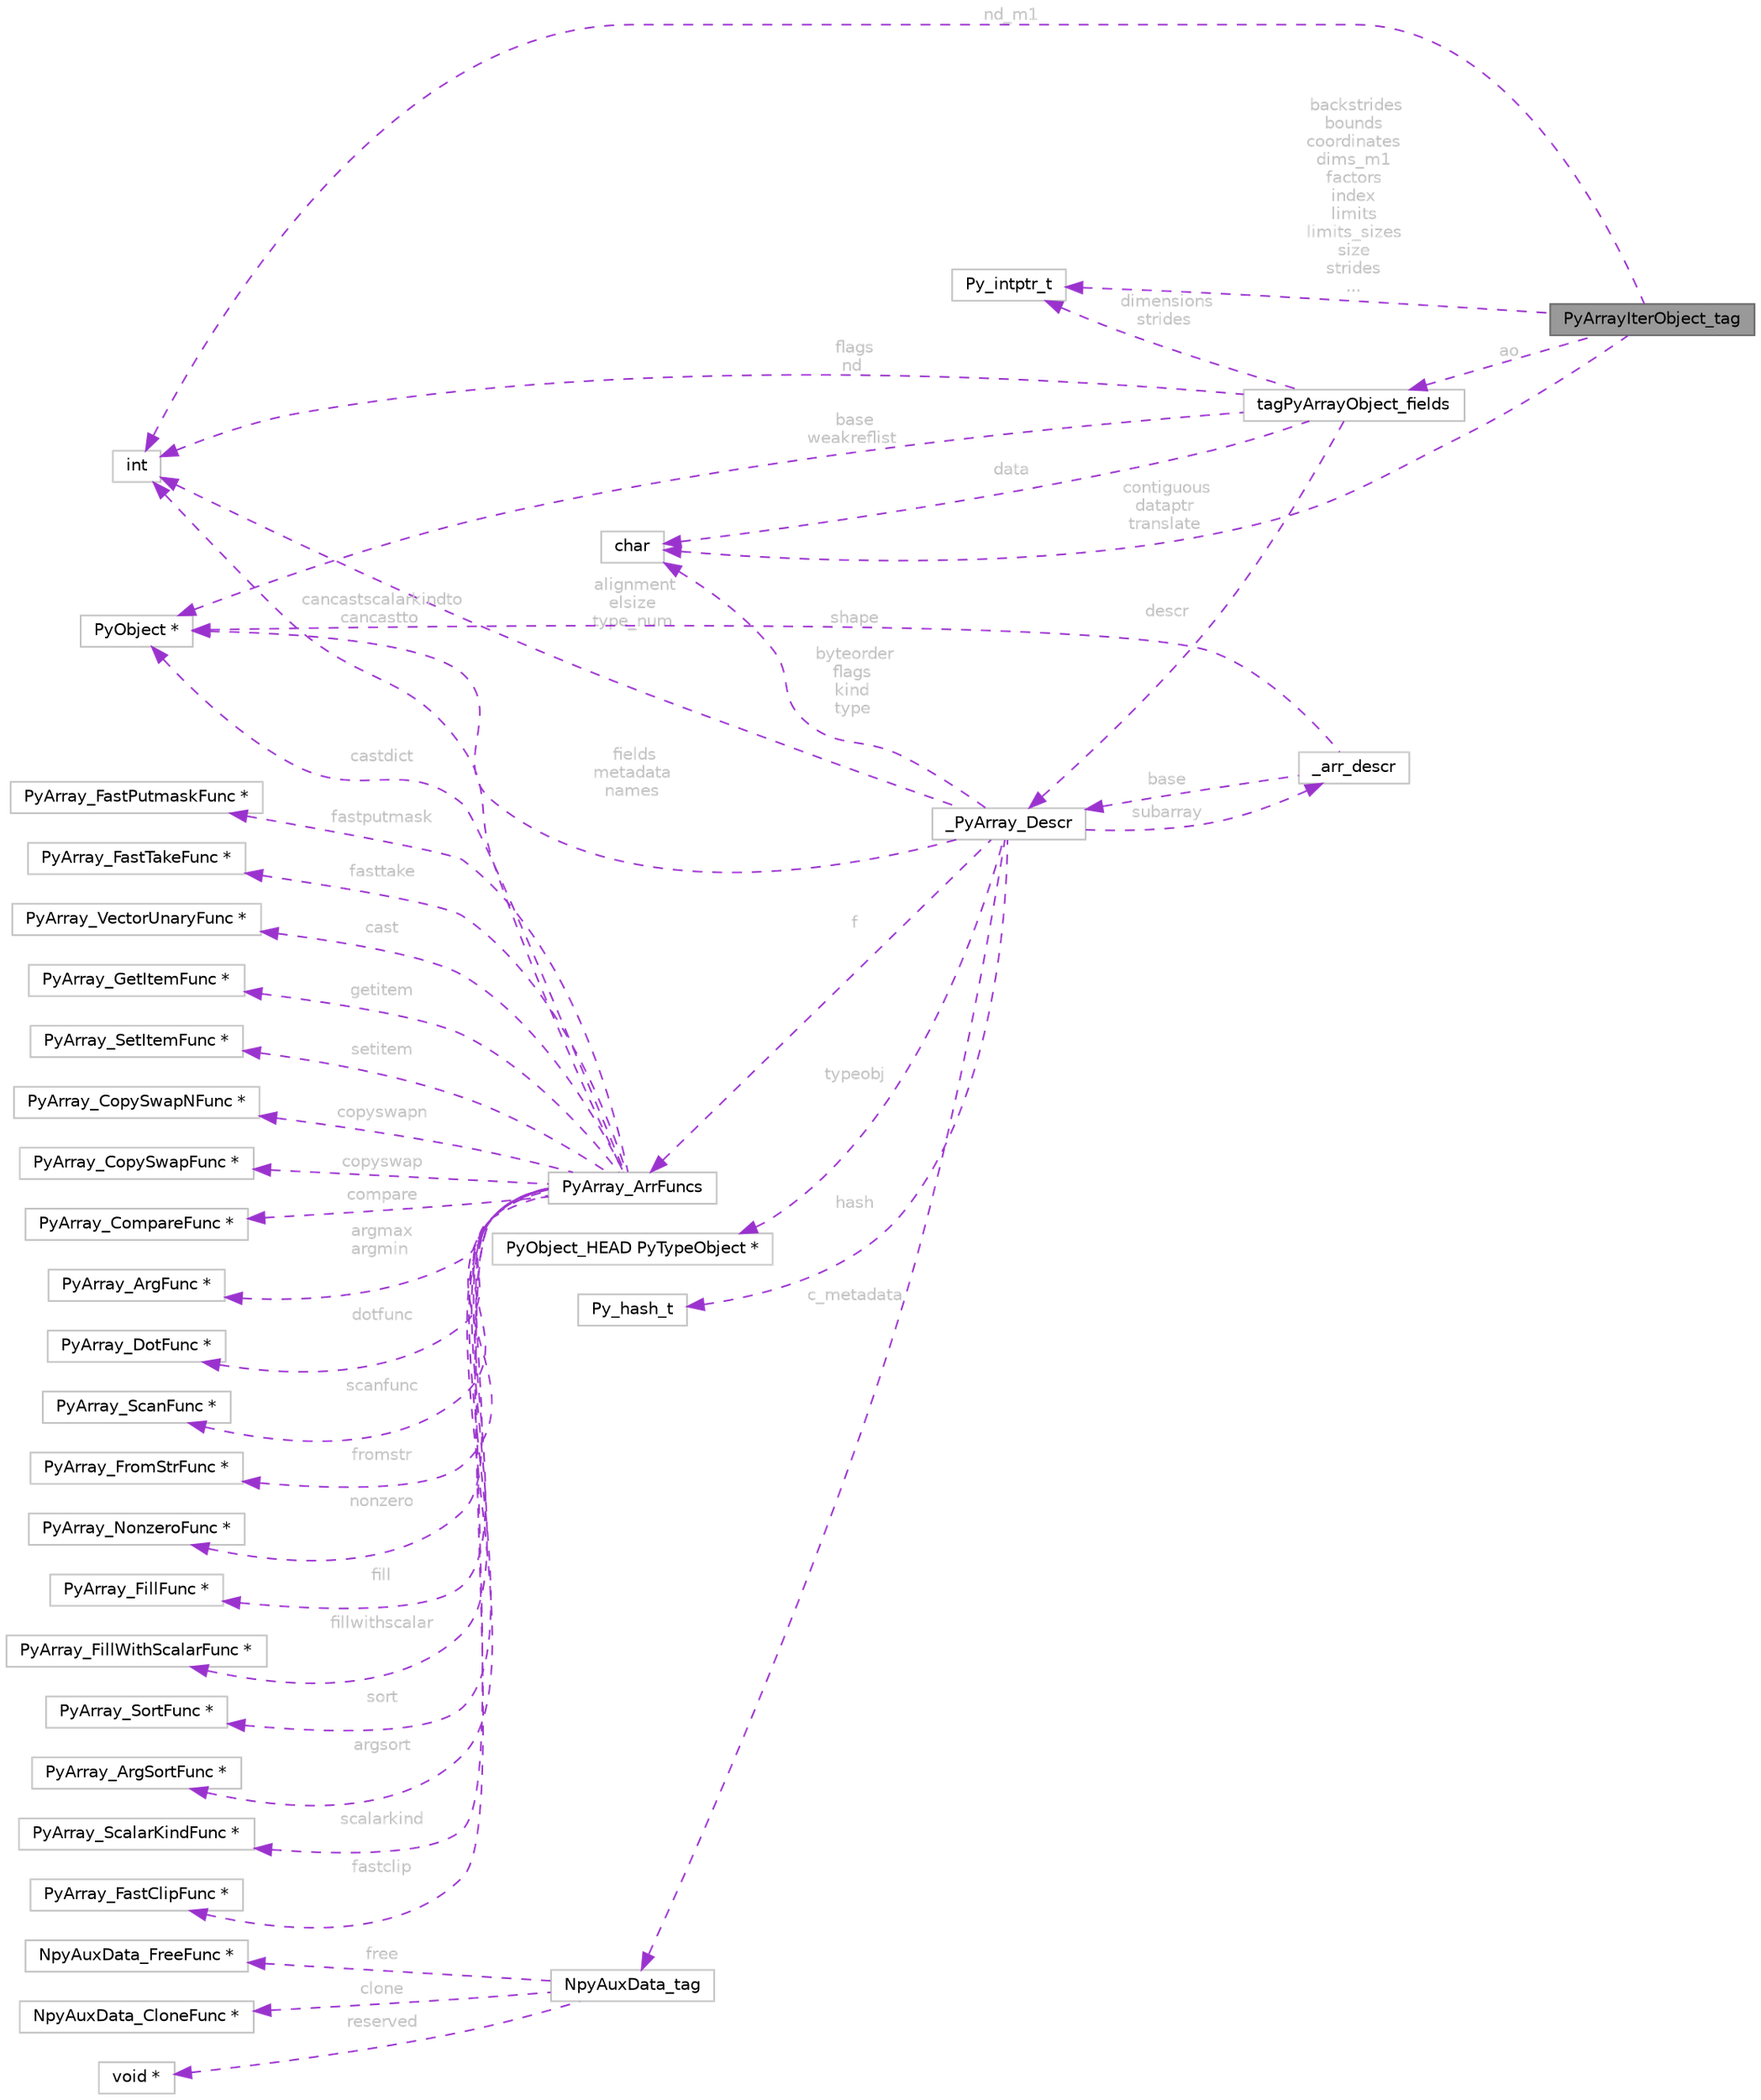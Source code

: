 digraph "PyArrayIterObject_tag"
{
 // LATEX_PDF_SIZE
  bgcolor="transparent";
  edge [fontname=Helvetica,fontsize=10,labelfontname=Helvetica,labelfontsize=10];
  node [fontname=Helvetica,fontsize=10,shape=box,height=0.2,width=0.4];
  rankdir="LR";
  Node1 [id="Node000001",label="PyArrayIterObject_tag",height=0.2,width=0.4,color="gray40", fillcolor="grey60", style="filled", fontcolor="black",tooltip=" "];
  Node2 -> Node1 [id="edge1_Node000001_Node000002",dir="back",color="darkorchid3",style="dashed",tooltip=" ",label=" nd_m1",fontcolor="grey" ];
  Node2 [id="Node000002",label="int",height=0.2,width=0.4,color="grey75", fillcolor="white", style="filled",tooltip=" "];
  Node3 -> Node1 [id="edge2_Node000001_Node000003",dir="back",color="darkorchid3",style="dashed",tooltip=" ",label=" backstrides\nbounds\ncoordinates\ndims_m1\nfactors\nindex\nlimits\nlimits_sizes\nsize\nstrides\n...",fontcolor="grey" ];
  Node3 [id="Node000003",label="Py_intptr_t",height=0.2,width=0.4,color="grey75", fillcolor="white", style="filled",tooltip=" "];
  Node4 -> Node1 [id="edge3_Node000001_Node000004",dir="back",color="darkorchid3",style="dashed",tooltip=" ",label=" ao",fontcolor="grey" ];
  Node4 [id="Node000004",label="tagPyArrayObject_fields",height=0.2,width=0.4,color="grey75", fillcolor="white", style="filled",URL="$dd/d57/structtagPyArrayObject__fields.html",tooltip=" "];
  Node5 -> Node4 [id="edge4_Node000004_Node000005",dir="back",color="darkorchid3",style="dashed",tooltip=" ",label=" data",fontcolor="grey" ];
  Node5 [id="Node000005",label="char",height=0.2,width=0.4,color="grey75", fillcolor="white", style="filled",tooltip=" "];
  Node2 -> Node4 [id="edge5_Node000004_Node000002",dir="back",color="darkorchid3",style="dashed",tooltip=" ",label=" flags\nnd",fontcolor="grey" ];
  Node3 -> Node4 [id="edge6_Node000004_Node000003",dir="back",color="darkorchid3",style="dashed",tooltip=" ",label=" dimensions\nstrides",fontcolor="grey" ];
  Node6 -> Node4 [id="edge7_Node000004_Node000006",dir="back",color="darkorchid3",style="dashed",tooltip=" ",label=" base\nweakreflist",fontcolor="grey" ];
  Node6 [id="Node000006",label="PyObject *",height=0.2,width=0.4,color="grey75", fillcolor="white", style="filled",tooltip=" "];
  Node7 -> Node4 [id="edge8_Node000004_Node000007",dir="back",color="darkorchid3",style="dashed",tooltip=" ",label=" descr",fontcolor="grey" ];
  Node7 [id="Node000007",label="_PyArray_Descr",height=0.2,width=0.4,color="grey75", fillcolor="white", style="filled",URL="$d9/ddb/struct__PyArray__Descr.html",tooltip=" "];
  Node8 -> Node7 [id="edge9_Node000007_Node000008",dir="back",color="darkorchid3",style="dashed",tooltip=" ",label=" typeobj",fontcolor="grey" ];
  Node8 [id="Node000008",label="PyObject_HEAD PyTypeObject *",height=0.2,width=0.4,color="grey75", fillcolor="white", style="filled",tooltip=" "];
  Node5 -> Node7 [id="edge10_Node000007_Node000005",dir="back",color="darkorchid3",style="dashed",tooltip=" ",label=" byteorder\nflags\nkind\ntype",fontcolor="grey" ];
  Node2 -> Node7 [id="edge11_Node000007_Node000002",dir="back",color="darkorchid3",style="dashed",tooltip=" ",label=" alignment\nelsize\ntype_num",fontcolor="grey" ];
  Node9 -> Node7 [id="edge12_Node000007_Node000009",dir="back",color="darkorchid3",style="dashed",tooltip=" ",label=" subarray",fontcolor="grey" ];
  Node9 [id="Node000009",label="_arr_descr",height=0.2,width=0.4,color="grey75", fillcolor="white", style="filled",URL="$d4/d79/struct__arr__descr.html",tooltip=" "];
  Node7 -> Node9 [id="edge13_Node000009_Node000007",dir="back",color="darkorchid3",style="dashed",tooltip=" ",label=" base",fontcolor="grey" ];
  Node6 -> Node9 [id="edge14_Node000009_Node000006",dir="back",color="darkorchid3",style="dashed",tooltip=" ",label=" shape",fontcolor="grey" ];
  Node6 -> Node7 [id="edge15_Node000007_Node000006",dir="back",color="darkorchid3",style="dashed",tooltip=" ",label=" fields\nmetadata\nnames",fontcolor="grey" ];
  Node10 -> Node7 [id="edge16_Node000007_Node000010",dir="back",color="darkorchid3",style="dashed",tooltip=" ",label=" f",fontcolor="grey" ];
  Node10 [id="Node000010",label="PyArray_ArrFuncs",height=0.2,width=0.4,color="grey75", fillcolor="white", style="filled",URL="$db/dc3/structPyArray__ArrFuncs.html",tooltip=" "];
  Node11 -> Node10 [id="edge17_Node000010_Node000011",dir="back",color="darkorchid3",style="dashed",tooltip=" ",label=" cast",fontcolor="grey" ];
  Node11 [id="Node000011",label="PyArray_VectorUnaryFunc *",height=0.2,width=0.4,color="grey75", fillcolor="white", style="filled",tooltip=" "];
  Node12 -> Node10 [id="edge18_Node000010_Node000012",dir="back",color="darkorchid3",style="dashed",tooltip=" ",label=" getitem",fontcolor="grey" ];
  Node12 [id="Node000012",label="PyArray_GetItemFunc *",height=0.2,width=0.4,color="grey75", fillcolor="white", style="filled",tooltip=" "];
  Node13 -> Node10 [id="edge19_Node000010_Node000013",dir="back",color="darkorchid3",style="dashed",tooltip=" ",label=" setitem",fontcolor="grey" ];
  Node13 [id="Node000013",label="PyArray_SetItemFunc *",height=0.2,width=0.4,color="grey75", fillcolor="white", style="filled",tooltip=" "];
  Node14 -> Node10 [id="edge20_Node000010_Node000014",dir="back",color="darkorchid3",style="dashed",tooltip=" ",label=" copyswapn",fontcolor="grey" ];
  Node14 [id="Node000014",label="PyArray_CopySwapNFunc *",height=0.2,width=0.4,color="grey75", fillcolor="white", style="filled",tooltip=" "];
  Node15 -> Node10 [id="edge21_Node000010_Node000015",dir="back",color="darkorchid3",style="dashed",tooltip=" ",label=" copyswap",fontcolor="grey" ];
  Node15 [id="Node000015",label="PyArray_CopySwapFunc *",height=0.2,width=0.4,color="grey75", fillcolor="white", style="filled",tooltip=" "];
  Node16 -> Node10 [id="edge22_Node000010_Node000016",dir="back",color="darkorchid3",style="dashed",tooltip=" ",label=" compare",fontcolor="grey" ];
  Node16 [id="Node000016",label="PyArray_CompareFunc *",height=0.2,width=0.4,color="grey75", fillcolor="white", style="filled",tooltip=" "];
  Node17 -> Node10 [id="edge23_Node000010_Node000017",dir="back",color="darkorchid3",style="dashed",tooltip=" ",label=" argmax\nargmin",fontcolor="grey" ];
  Node17 [id="Node000017",label="PyArray_ArgFunc *",height=0.2,width=0.4,color="grey75", fillcolor="white", style="filled",tooltip=" "];
  Node18 -> Node10 [id="edge24_Node000010_Node000018",dir="back",color="darkorchid3",style="dashed",tooltip=" ",label=" dotfunc",fontcolor="grey" ];
  Node18 [id="Node000018",label="PyArray_DotFunc *",height=0.2,width=0.4,color="grey75", fillcolor="white", style="filled",tooltip=" "];
  Node19 -> Node10 [id="edge25_Node000010_Node000019",dir="back",color="darkorchid3",style="dashed",tooltip=" ",label=" scanfunc",fontcolor="grey" ];
  Node19 [id="Node000019",label="PyArray_ScanFunc *",height=0.2,width=0.4,color="grey75", fillcolor="white", style="filled",tooltip=" "];
  Node20 -> Node10 [id="edge26_Node000010_Node000020",dir="back",color="darkorchid3",style="dashed",tooltip=" ",label=" fromstr",fontcolor="grey" ];
  Node20 [id="Node000020",label="PyArray_FromStrFunc *",height=0.2,width=0.4,color="grey75", fillcolor="white", style="filled",tooltip=" "];
  Node21 -> Node10 [id="edge27_Node000010_Node000021",dir="back",color="darkorchid3",style="dashed",tooltip=" ",label=" nonzero",fontcolor="grey" ];
  Node21 [id="Node000021",label="PyArray_NonzeroFunc *",height=0.2,width=0.4,color="grey75", fillcolor="white", style="filled",tooltip=" "];
  Node22 -> Node10 [id="edge28_Node000010_Node000022",dir="back",color="darkorchid3",style="dashed",tooltip=" ",label=" fill",fontcolor="grey" ];
  Node22 [id="Node000022",label="PyArray_FillFunc *",height=0.2,width=0.4,color="grey75", fillcolor="white", style="filled",tooltip=" "];
  Node23 -> Node10 [id="edge29_Node000010_Node000023",dir="back",color="darkorchid3",style="dashed",tooltip=" ",label=" fillwithscalar",fontcolor="grey" ];
  Node23 [id="Node000023",label="PyArray_FillWithScalarFunc *",height=0.2,width=0.4,color="grey75", fillcolor="white", style="filled",tooltip=" "];
  Node24 -> Node10 [id="edge30_Node000010_Node000024",dir="back",color="darkorchid3",style="dashed",tooltip=" ",label=" sort",fontcolor="grey" ];
  Node24 [id="Node000024",label="PyArray_SortFunc *",height=0.2,width=0.4,color="grey75", fillcolor="white", style="filled",tooltip=" "];
  Node25 -> Node10 [id="edge31_Node000010_Node000025",dir="back",color="darkorchid3",style="dashed",tooltip=" ",label=" argsort",fontcolor="grey" ];
  Node25 [id="Node000025",label="PyArray_ArgSortFunc *",height=0.2,width=0.4,color="grey75", fillcolor="white", style="filled",tooltip=" "];
  Node6 -> Node10 [id="edge32_Node000010_Node000006",dir="back",color="darkorchid3",style="dashed",tooltip=" ",label=" castdict",fontcolor="grey" ];
  Node26 -> Node10 [id="edge33_Node000010_Node000026",dir="back",color="darkorchid3",style="dashed",tooltip=" ",label=" scalarkind",fontcolor="grey" ];
  Node26 [id="Node000026",label="PyArray_ScalarKindFunc *",height=0.2,width=0.4,color="grey75", fillcolor="white", style="filled",tooltip=" "];
  Node2 -> Node10 [id="edge34_Node000010_Node000002",dir="back",color="darkorchid3",style="dashed",tooltip=" ",label=" cancastscalarkindto\ncancastto",fontcolor="grey" ];
  Node27 -> Node10 [id="edge35_Node000010_Node000027",dir="back",color="darkorchid3",style="dashed",tooltip=" ",label=" fastclip",fontcolor="grey" ];
  Node27 [id="Node000027",label="PyArray_FastClipFunc *",height=0.2,width=0.4,color="grey75", fillcolor="white", style="filled",tooltip=" "];
  Node28 -> Node10 [id="edge36_Node000010_Node000028",dir="back",color="darkorchid3",style="dashed",tooltip=" ",label=" fastputmask",fontcolor="grey" ];
  Node28 [id="Node000028",label="PyArray_FastPutmaskFunc *",height=0.2,width=0.4,color="grey75", fillcolor="white", style="filled",tooltip=" "];
  Node29 -> Node10 [id="edge37_Node000010_Node000029",dir="back",color="darkorchid3",style="dashed",tooltip=" ",label=" fasttake",fontcolor="grey" ];
  Node29 [id="Node000029",label="PyArray_FastTakeFunc *",height=0.2,width=0.4,color="grey75", fillcolor="white", style="filled",tooltip=" "];
  Node30 -> Node7 [id="edge38_Node000007_Node000030",dir="back",color="darkorchid3",style="dashed",tooltip=" ",label=" c_metadata",fontcolor="grey" ];
  Node30 [id="Node000030",label="NpyAuxData_tag",height=0.2,width=0.4,color="grey75", fillcolor="white", style="filled",URL="$d3/dd6/structNpyAuxData__tag.html",tooltip=" "];
  Node31 -> Node30 [id="edge39_Node000030_Node000031",dir="back",color="darkorchid3",style="dashed",tooltip=" ",label=" free",fontcolor="grey" ];
  Node31 [id="Node000031",label="NpyAuxData_FreeFunc *",height=0.2,width=0.4,color="grey75", fillcolor="white", style="filled",tooltip=" "];
  Node32 -> Node30 [id="edge40_Node000030_Node000032",dir="back",color="darkorchid3",style="dashed",tooltip=" ",label=" clone",fontcolor="grey" ];
  Node32 [id="Node000032",label="NpyAuxData_CloneFunc *",height=0.2,width=0.4,color="grey75", fillcolor="white", style="filled",tooltip=" "];
  Node33 -> Node30 [id="edge41_Node000030_Node000033",dir="back",color="darkorchid3",style="dashed",tooltip=" ",label=" reserved",fontcolor="grey" ];
  Node33 [id="Node000033",label="void *",height=0.2,width=0.4,color="grey75", fillcolor="white", style="filled",tooltip=" "];
  Node34 -> Node7 [id="edge42_Node000007_Node000034",dir="back",color="darkorchid3",style="dashed",tooltip=" ",label=" hash",fontcolor="grey" ];
  Node34 [id="Node000034",label="Py_hash_t",height=0.2,width=0.4,color="grey75", fillcolor="white", style="filled",tooltip=" "];
  Node5 -> Node1 [id="edge43_Node000001_Node000005",dir="back",color="darkorchid3",style="dashed",tooltip=" ",label=" contiguous\ndataptr\ntranslate",fontcolor="grey" ];
}
